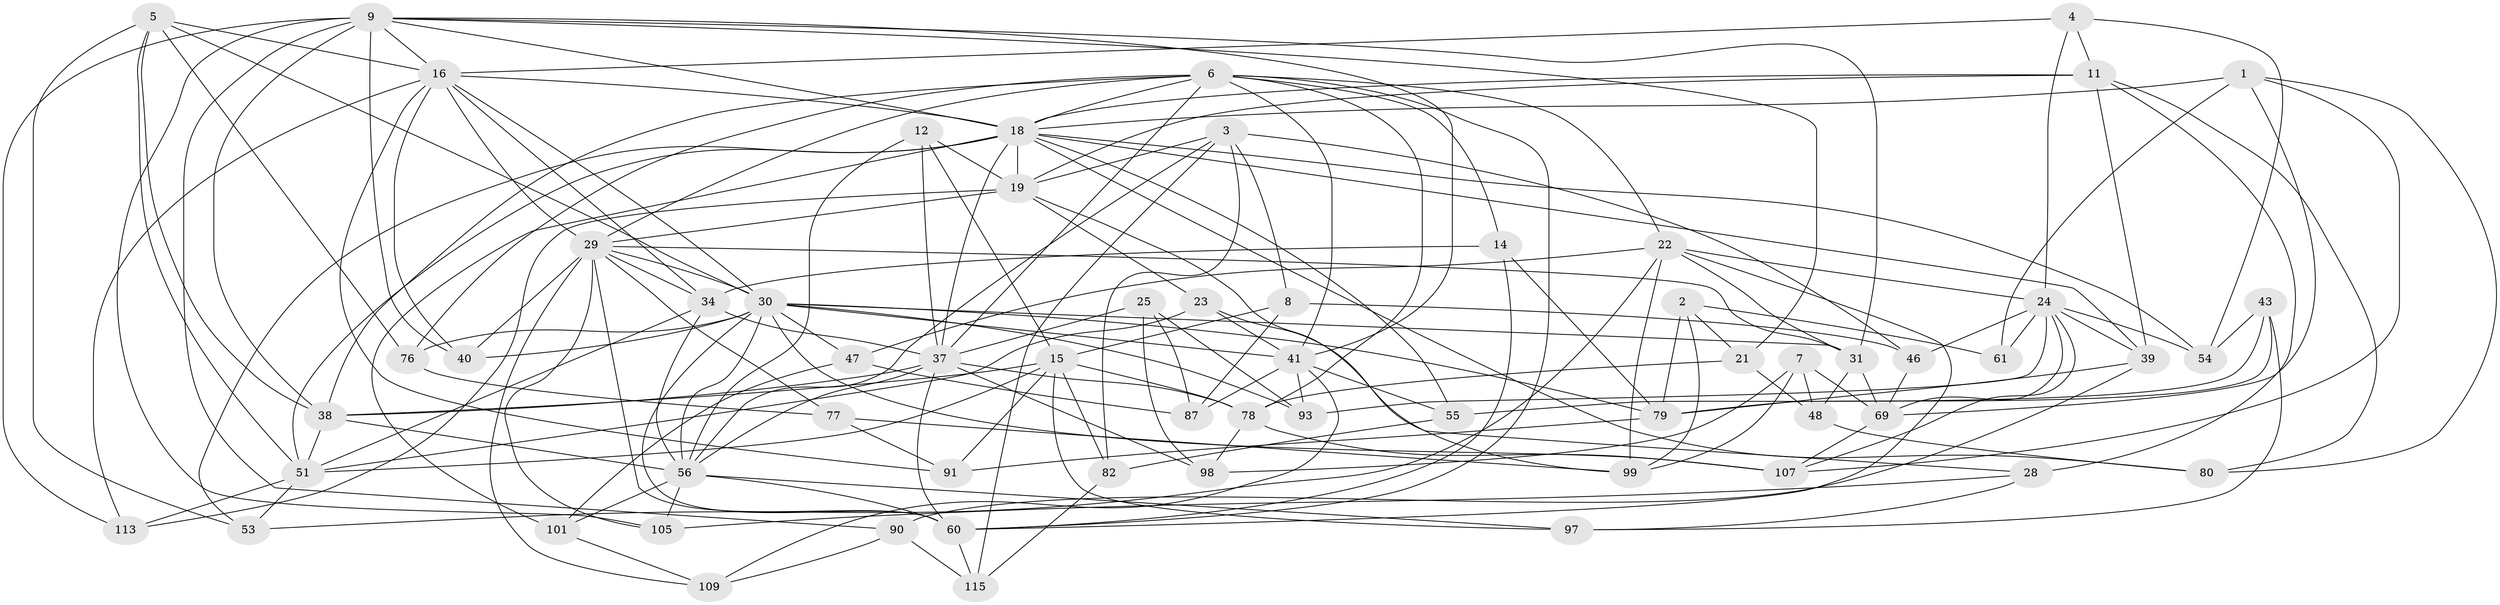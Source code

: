 // original degree distribution, {4: 1.0}
// Generated by graph-tools (version 1.1) at 2025/16/03/09/25 04:16:15]
// undirected, 62 vertices, 177 edges
graph export_dot {
graph [start="1"]
  node [color=gray90,style=filled];
  1 [super="+10"];
  2;
  3 [super="+13"];
  4;
  5 [super="+32"];
  6 [super="+70+96"];
  7;
  8;
  9 [super="+88+64+36"];
  11 [super="+35"];
  12;
  14;
  15 [super="+59"];
  16 [super="+17+44"];
  18 [super="+112+27+66"];
  19 [super="+116+20"];
  21;
  22 [super="+26+62"];
  23;
  24 [super="+50+117+110"];
  25;
  28;
  29 [super="+67+33"];
  30 [super="+83+73"];
  31 [super="+119"];
  34 [super="+63"];
  37 [super="+89"];
  38 [super="+103+42"];
  39 [super="+72"];
  40;
  41 [super="+94"];
  43;
  46;
  47;
  48;
  51 [super="+68+75"];
  53;
  54;
  55;
  56 [super="+57+58"];
  60 [super="+81"];
  61;
  69 [super="+104"];
  76;
  77;
  78 [super="+92"];
  79 [super="+95"];
  80;
  82;
  87;
  90;
  91;
  93;
  97;
  98;
  99 [super="+111"];
  101;
  105;
  107 [super="+114"];
  109;
  113;
  115;
  1 -- 61 [weight=2];
  1 -- 80;
  1 -- 18;
  1 -- 69;
  1 -- 107;
  2 -- 61;
  2 -- 21;
  2 -- 79;
  2 -- 99;
  3 -- 46;
  3 -- 19;
  3 -- 8;
  3 -- 115;
  3 -- 82;
  3 -- 56;
  4 -- 54;
  4 -- 11;
  4 -- 24;
  4 -- 16;
  5 -- 53;
  5 -- 76;
  5 -- 51;
  5 -- 30;
  5 -- 16 [weight=2];
  5 -- 38 [weight=2];
  6 -- 76;
  6 -- 14;
  6 -- 37;
  6 -- 60;
  6 -- 29;
  6 -- 38;
  6 -- 22;
  6 -- 78;
  6 -- 18;
  6 -- 41;
  7 -- 98;
  7 -- 69;
  7 -- 99;
  7 -- 48;
  8 -- 87;
  8 -- 46;
  8 -- 15;
  9 -- 105;
  9 -- 16;
  9 -- 21;
  9 -- 90;
  9 -- 31;
  9 -- 18;
  9 -- 40;
  9 -- 113;
  9 -- 38;
  9 -- 41;
  11 -- 80;
  11 -- 39;
  11 -- 28;
  11 -- 19;
  11 -- 18;
  12 -- 37;
  12 -- 15;
  12 -- 56;
  12 -- 19;
  14 -- 60;
  14 -- 79;
  14 -- 34;
  15 -- 51;
  15 -- 82;
  15 -- 97;
  15 -- 38;
  15 -- 91;
  15 -- 78;
  16 -- 113;
  16 -- 40;
  16 -- 30;
  16 -- 34;
  16 -- 18;
  16 -- 91;
  16 -- 29 [weight=2];
  18 -- 51;
  18 -- 80;
  18 -- 53;
  18 -- 54;
  18 -- 55;
  18 -- 19;
  18 -- 37;
  18 -- 39;
  18 -- 101;
  19 -- 113;
  19 -- 23;
  19 -- 29;
  19 -- 99;
  21 -- 48;
  21 -- 78;
  22 -- 99 [weight=2];
  22 -- 53;
  22 -- 47;
  22 -- 24;
  22 -- 31;
  22 -- 60;
  23 -- 28;
  23 -- 41;
  23 -- 51;
  24 -- 61;
  24 -- 107;
  24 -- 69;
  24 -- 93;
  24 -- 54;
  24 -- 39 [weight=2];
  24 -- 46;
  25 -- 98;
  25 -- 87;
  25 -- 93;
  25 -- 37;
  28 -- 105;
  28 -- 97;
  29 -- 34;
  29 -- 77;
  29 -- 40;
  29 -- 30;
  29 -- 109;
  29 -- 105;
  29 -- 60;
  29 -- 31;
  30 -- 107 [weight=2];
  30 -- 93;
  30 -- 40;
  30 -- 76;
  30 -- 47;
  30 -- 79;
  30 -- 56;
  30 -- 31;
  30 -- 60;
  30 -- 41;
  31 -- 48;
  31 -- 69;
  34 -- 51;
  34 -- 56;
  34 -- 37;
  37 -- 78;
  37 -- 98;
  37 -- 56;
  37 -- 60;
  37 -- 38;
  38 -- 51;
  38 -- 56;
  39 -- 90;
  39 -- 79;
  41 -- 87;
  41 -- 55;
  41 -- 109;
  41 -- 93;
  43 -- 55;
  43 -- 54;
  43 -- 97;
  43 -- 79;
  46 -- 69;
  47 -- 87;
  47 -- 101;
  48 -- 80;
  51 -- 113;
  51 -- 53;
  55 -- 82;
  56 -- 97;
  56 -- 105;
  56 -- 101;
  56 -- 60;
  60 -- 115;
  69 -- 107;
  76 -- 77;
  77 -- 91;
  77 -- 99;
  78 -- 98;
  78 -- 107;
  79 -- 91;
  82 -- 115;
  90 -- 115;
  90 -- 109;
  101 -- 109;
}
